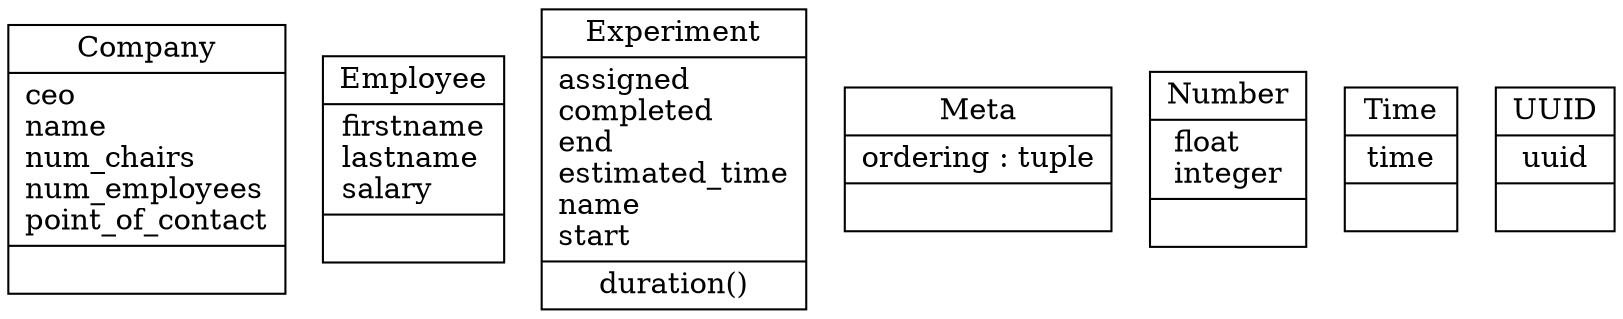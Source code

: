 digraph "classes_19" {
rankdir=BT
charset="utf-8"
"expressions.models.Company" [color="black", fontcolor="black", label=<{Company|ceo<br ALIGN="LEFT"/>name<br ALIGN="LEFT"/>num_chairs<br ALIGN="LEFT"/>num_employees<br ALIGN="LEFT"/>point_of_contact<br ALIGN="LEFT"/>|}>, shape="record", style="solid"];
"expressions.models.Employee" [color="black", fontcolor="black", label=<{Employee|firstname<br ALIGN="LEFT"/>lastname<br ALIGN="LEFT"/>salary<br ALIGN="LEFT"/>|}>, shape="record", style="solid"];
"expressions.models.Experiment" [color="black", fontcolor="black", label=<{Experiment|assigned<br ALIGN="LEFT"/>completed<br ALIGN="LEFT"/>end<br ALIGN="LEFT"/>estimated_time<br ALIGN="LEFT"/>name<br ALIGN="LEFT"/>start<br ALIGN="LEFT"/>|duration()<br ALIGN="LEFT"/>}>, shape="record", style="solid"];
"expressions.models.Experiment.Meta" [color="black", fontcolor="black", label=<{Meta|ordering : tuple<br ALIGN="LEFT"/>|}>, shape="record", style="solid"];
"expressions.models.Number" [color="black", fontcolor="black", label=<{Number|float<br ALIGN="LEFT"/>integer<br ALIGN="LEFT"/>|}>, shape="record", style="solid"];
"expressions.models.Time" [color="black", fontcolor="black", label=<{Time|time<br ALIGN="LEFT"/>|}>, shape="record", style="solid"];
"expressions.models.UUID" [color="black", fontcolor="black", label=<{UUID|uuid<br ALIGN="LEFT"/>|}>, shape="record", style="solid"];
}

